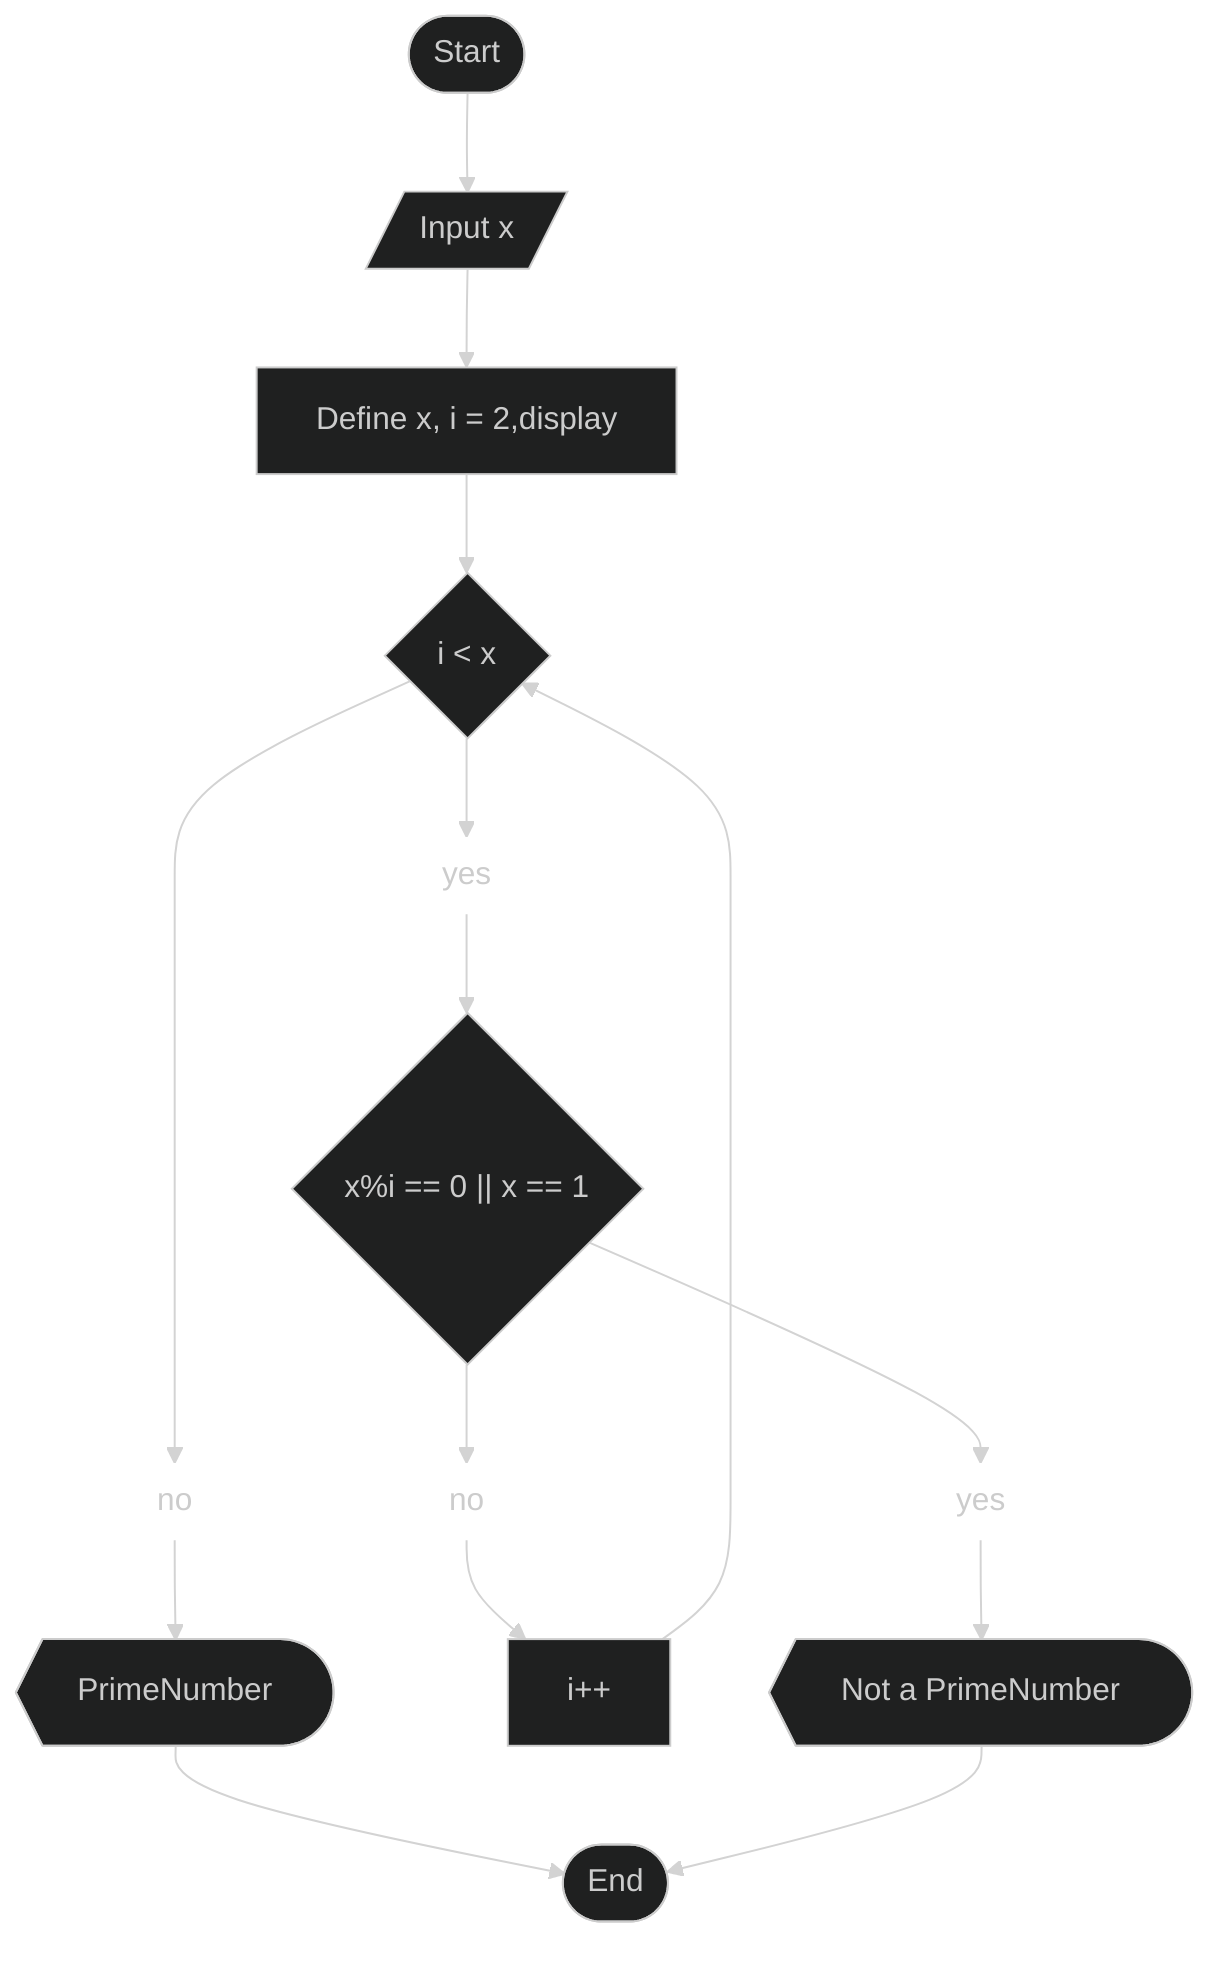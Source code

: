 ---
config:
  theme: dark
  layout: dagre
---
flowchart TD
    A(["Start"]) --> B["Input x"]
    B --> C["Define x, i = 2,display"]
    C --> n1["i &lt; x"]
    n1 --> n7["yes"] & n9["no"]
    n9 --> n10["PrimeNumber"]
    n8["no"] --> n11["i++"]
    n12["yes"] --> n13["Not a PrimeNumber"]
    n10 --> n14(["End"])
    n13 --> n14
    n7 --> n15@{ label: "<span style=\"padding-left:\">x%i == 0 || x == 1</span>" }
    n15 --> n12 & n8
    n11 --> n1
    B@{ shape: lean-r}
    C@{ shape: rect}
    n1@{ shape: diam}
    n7@{ shape: text}
    n9@{ shape: text}
    n10@{ shape: display}
    n8@{ shape: text}
    n12@{ shape: text}
    n13@{ shape: display}
    n15@{ shape: diam}